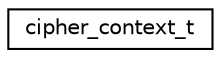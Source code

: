 digraph "Graphical Class Hierarchy"
{
 // LATEX_PDF_SIZE
  edge [fontname="Helvetica",fontsize="10",labelfontname="Helvetica",labelfontsize="10"];
  node [fontname="Helvetica",fontsize="10",shape=record];
  rankdir="LR";
  Node0 [label="cipher_context_t",height=0.2,width=0.4,color="black", fillcolor="white", style="filled",URL="$structcipher__context__t.html",tooltip="the context for cipher-operations"];
}
